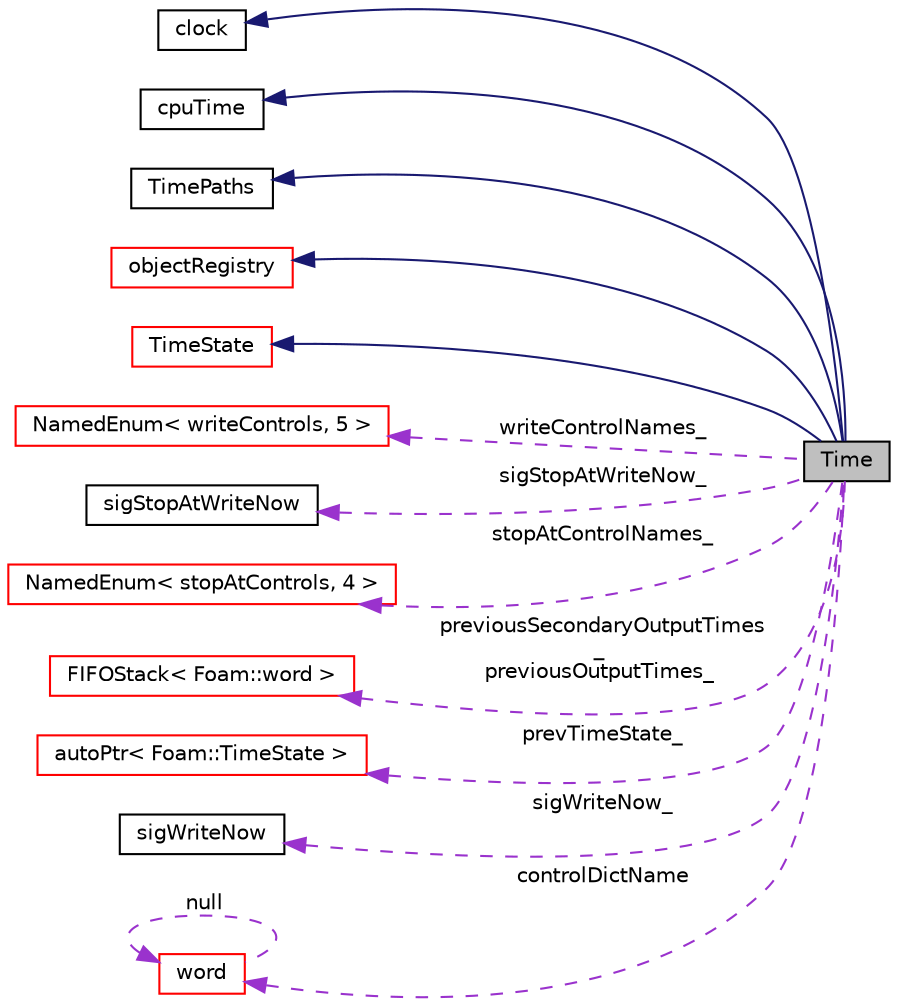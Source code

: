digraph "Time"
{
  bgcolor="transparent";
  edge [fontname="Helvetica",fontsize="10",labelfontname="Helvetica",labelfontsize="10"];
  node [fontname="Helvetica",fontsize="10",shape=record];
  rankdir="LR";
  Node1 [label="Time",height=0.2,width=0.4,color="black", fillcolor="grey75", style="filled", fontcolor="black"];
  Node2 -> Node1 [dir="back",color="midnightblue",fontsize="10",style="solid",fontname="Helvetica"];
  Node2 [label="clock",height=0.2,width=0.4,color="black",URL="$a00278.html",tooltip="Read access to the system clock with formatting. "];
  Node3 -> Node1 [dir="back",color="midnightblue",fontsize="10",style="solid",fontname="Helvetica"];
  Node3 [label="cpuTime",height=0.2,width=0.4,color="black",URL="$a00432.html",tooltip="Starts timing CPU usage and return elapsed time from start. "];
  Node4 -> Node1 [dir="back",color="midnightblue",fontsize="10",style="solid",fontname="Helvetica"];
  Node4 [label="TimePaths",height=0.2,width=0.4,color="black",URL="$a02609.html",tooltip="A class for addressing time paths without using the Time class. "];
  Node5 -> Node1 [dir="back",color="midnightblue",fontsize="10",style="solid",fontname="Helvetica"];
  Node5 [label="objectRegistry",height=0.2,width=0.4,color="red",URL="$a01688.html",tooltip="Registry of regIOobjects. "];
  Node6 -> Node1 [dir="back",color="midnightblue",fontsize="10",style="solid",fontname="Helvetica"];
  Node6 [label="TimeState",height=0.2,width=0.4,color="red",URL="$a02613.html",tooltip="The time value with time-stepping information, user-defined remapping, etc. "];
  Node7 -> Node1 [dir="back",color="darkorchid3",fontsize="10",style="dashed",label=" writeControlNames_" ,fontname="Helvetica"];
  Node7 [label="NamedEnum\< writeControls, 5 \>",height=0.2,width=0.4,color="red",URL="$a01567.html"];
  Node8 -> Node1 [dir="back",color="darkorchid3",fontsize="10",style="dashed",label=" sigStopAtWriteNow_" ,fontname="Helvetica"];
  Node8 [label="sigStopAtWriteNow",height=0.2,width=0.4,color="black",URL="$a02301.html",tooltip="Signal handler for interupt defined by OptimisationSwitches::stopAtWriteNowSignal. "];
  Node9 -> Node1 [dir="back",color="darkorchid3",fontsize="10",style="dashed",label=" stopAtControlNames_" ,fontname="Helvetica"];
  Node9 [label="NamedEnum\< stopAtControls, 4 \>",height=0.2,width=0.4,color="red",URL="$a01567.html"];
  Node10 -> Node1 [dir="back",color="darkorchid3",fontsize="10",style="dashed",label=" previousSecondaryOutputTimes\l_\npreviousOutputTimes_" ,fontname="Helvetica"];
  Node10 [label="FIFOStack\< Foam::word \>",height=0.2,width=0.4,color="red",URL="$a00775.html"];
  Node11 -> Node1 [dir="back",color="darkorchid3",fontsize="10",style="dashed",label=" prevTimeState_" ,fontname="Helvetica"];
  Node11 [label="autoPtr\< Foam::TimeState \>",height=0.2,width=0.4,color="red",URL="$a00086.html"];
  Node12 -> Node1 [dir="back",color="darkorchid3",fontsize="10",style="dashed",label=" sigWriteNow_" ,fontname="Helvetica"];
  Node12 [label="sigWriteNow",height=0.2,width=0.4,color="black",URL="$a02302.html",tooltip="Signal handler for interupt defined by OptimisationSwitches::writeNowSignal. "];
  Node13 -> Node1 [dir="back",color="darkorchid3",fontsize="10",style="dashed",label=" controlDictName" ,fontname="Helvetica"];
  Node13 [label="word",height=0.2,width=0.4,color="red",URL="$a02869.html",tooltip="A class for handling words, derived from string. "];
  Node13 -> Node13 [dir="back",color="darkorchid3",fontsize="10",style="dashed",label=" null" ,fontname="Helvetica"];
}
